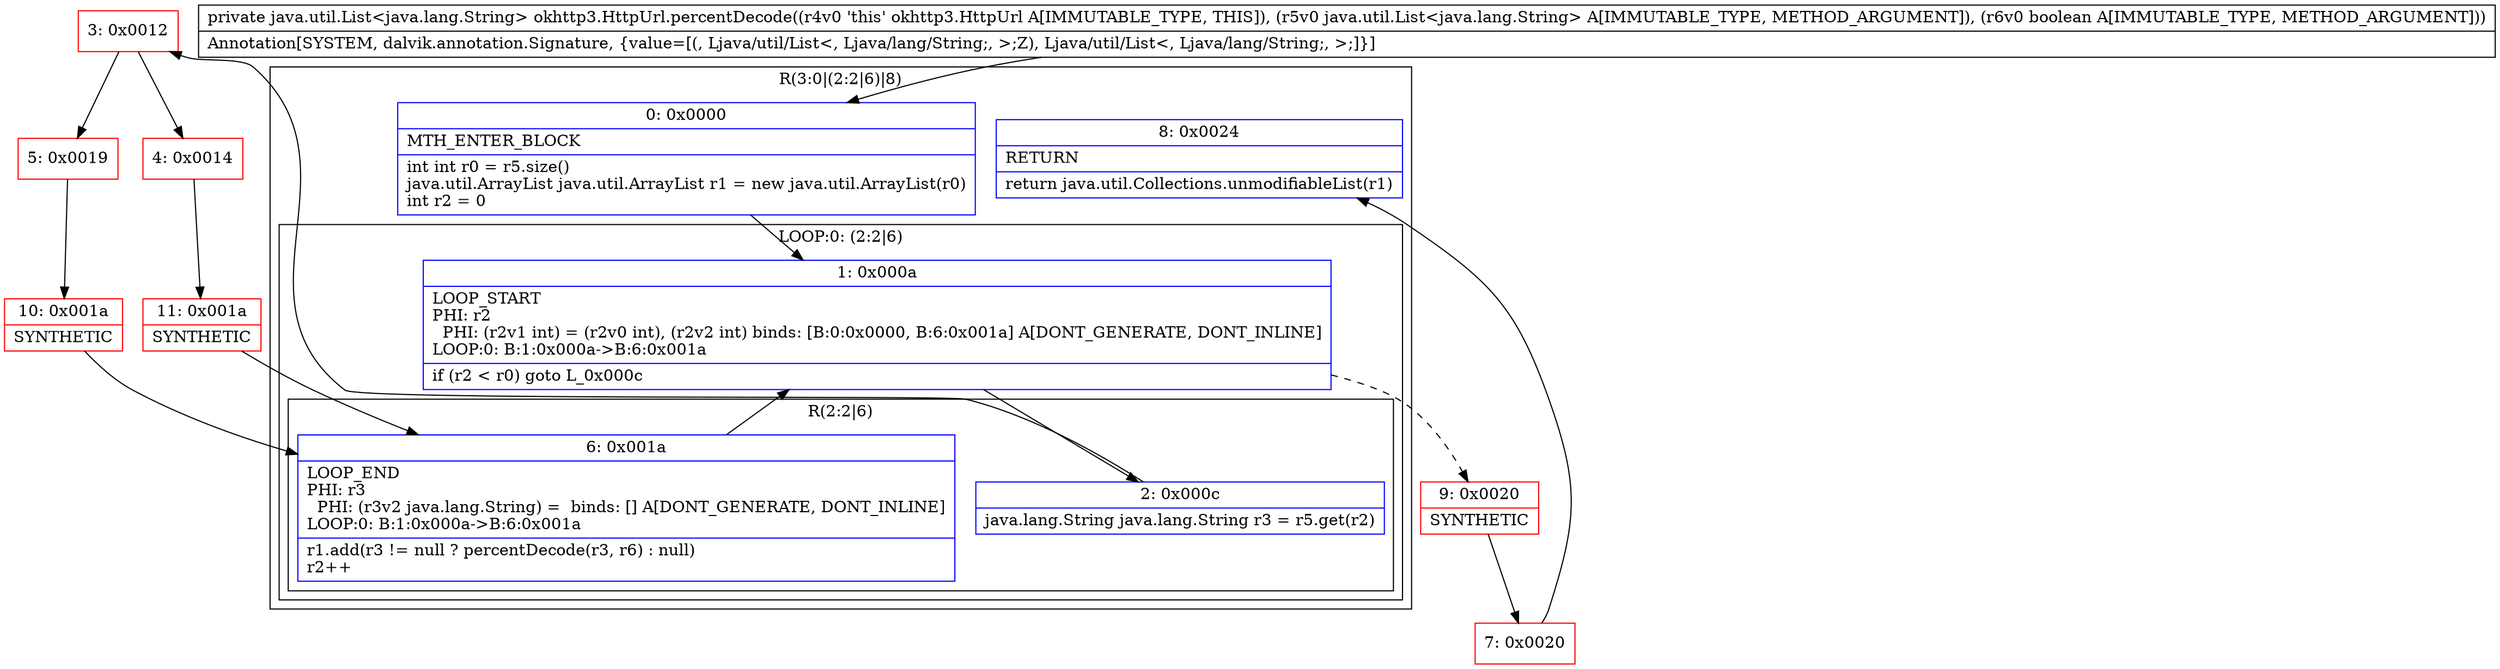 digraph "CFG forokhttp3.HttpUrl.percentDecode(Ljava\/util\/List;Z)Ljava\/util\/List;" {
subgraph cluster_Region_1664278971 {
label = "R(3:0|(2:2|6)|8)";
node [shape=record,color=blue];
Node_0 [shape=record,label="{0\:\ 0x0000|MTH_ENTER_BLOCK\l|int int r0 = r5.size()\ljava.util.ArrayList java.util.ArrayList r1 = new java.util.ArrayList(r0)\lint r2 = 0\l}"];
subgraph cluster_LoopRegion_879384040 {
label = "LOOP:0: (2:2|6)";
node [shape=record,color=blue];
Node_1 [shape=record,label="{1\:\ 0x000a|LOOP_START\lPHI: r2 \l  PHI: (r2v1 int) = (r2v0 int), (r2v2 int) binds: [B:0:0x0000, B:6:0x001a] A[DONT_GENERATE, DONT_INLINE]\lLOOP:0: B:1:0x000a\-\>B:6:0x001a\l|if (r2 \< r0) goto L_0x000c\l}"];
subgraph cluster_Region_1923712487 {
label = "R(2:2|6)";
node [shape=record,color=blue];
Node_2 [shape=record,label="{2\:\ 0x000c|java.lang.String java.lang.String r3 = r5.get(r2)\l}"];
Node_6 [shape=record,label="{6\:\ 0x001a|LOOP_END\lPHI: r3 \l  PHI: (r3v2 java.lang.String) =  binds: [] A[DONT_GENERATE, DONT_INLINE]\lLOOP:0: B:1:0x000a\-\>B:6:0x001a\l|r1.add(r3 != null ? percentDecode(r3, r6) : null)\lr2++\l}"];
}
}
Node_8 [shape=record,label="{8\:\ 0x0024|RETURN\l|return java.util.Collections.unmodifiableList(r1)\l}"];
}
Node_3 [shape=record,color=red,label="{3\:\ 0x0012}"];
Node_4 [shape=record,color=red,label="{4\:\ 0x0014}"];
Node_5 [shape=record,color=red,label="{5\:\ 0x0019}"];
Node_7 [shape=record,color=red,label="{7\:\ 0x0020}"];
Node_9 [shape=record,color=red,label="{9\:\ 0x0020|SYNTHETIC\l}"];
Node_10 [shape=record,color=red,label="{10\:\ 0x001a|SYNTHETIC\l}"];
Node_11 [shape=record,color=red,label="{11\:\ 0x001a|SYNTHETIC\l}"];
MethodNode[shape=record,label="{private java.util.List\<java.lang.String\> okhttp3.HttpUrl.percentDecode((r4v0 'this' okhttp3.HttpUrl A[IMMUTABLE_TYPE, THIS]), (r5v0 java.util.List\<java.lang.String\> A[IMMUTABLE_TYPE, METHOD_ARGUMENT]), (r6v0 boolean A[IMMUTABLE_TYPE, METHOD_ARGUMENT]))  | Annotation[SYSTEM, dalvik.annotation.Signature, \{value=[(, Ljava\/util\/List\<, Ljava\/lang\/String;, \>;Z), Ljava\/util\/List\<, Ljava\/lang\/String;, \>;]\}]\l}"];
MethodNode -> Node_0;
Node_0 -> Node_1;
Node_1 -> Node_2;
Node_1 -> Node_9[style=dashed];
Node_2 -> Node_3;
Node_6 -> Node_1;
Node_3 -> Node_4;
Node_3 -> Node_5;
Node_4 -> Node_11;
Node_5 -> Node_10;
Node_7 -> Node_8;
Node_9 -> Node_7;
Node_10 -> Node_6;
Node_11 -> Node_6;
}

